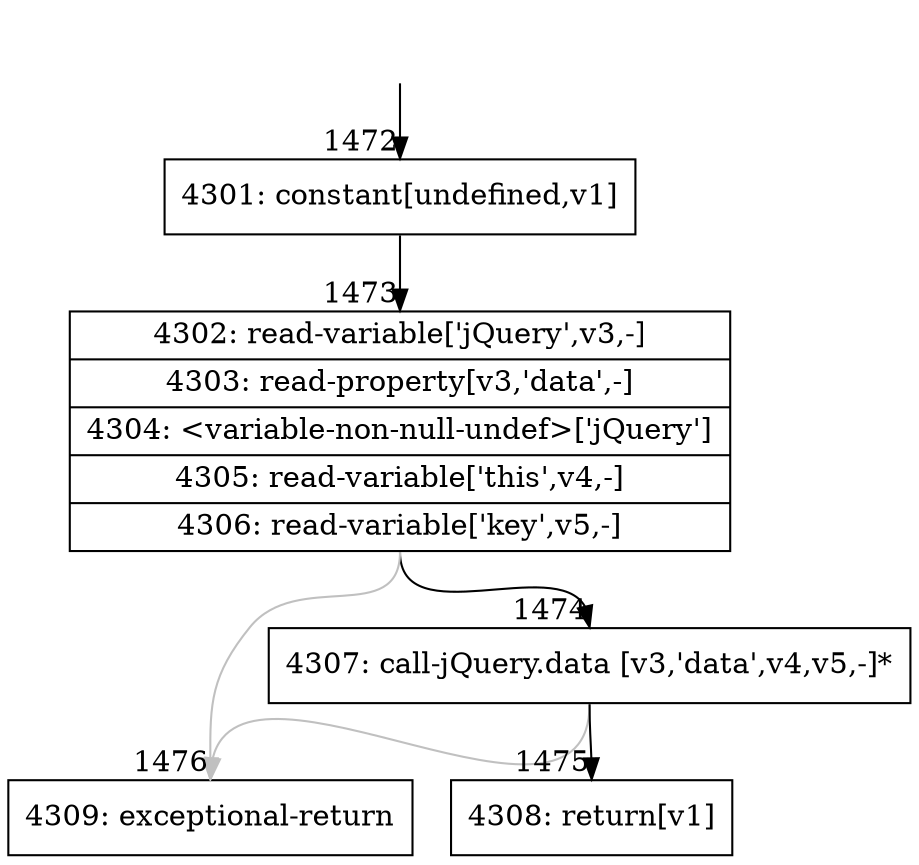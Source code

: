 digraph {
rankdir="TD"
BB_entry101[shape=none,label=""];
BB_entry101 -> BB1472 [tailport=s, headport=n, headlabel="    1472"]
BB1472 [shape=record label="{4301: constant[undefined,v1]}" ] 
BB1472 -> BB1473 [tailport=s, headport=n, headlabel="      1473"]
BB1473 [shape=record label="{4302: read-variable['jQuery',v3,-]|4303: read-property[v3,'data',-]|4304: \<variable-non-null-undef\>['jQuery']|4305: read-variable['this',v4,-]|4306: read-variable['key',v5,-]}" ] 
BB1473 -> BB1474 [tailport=s, headport=n, headlabel="      1474"]
BB1473 -> BB1476 [tailport=s, headport=n, color=gray, headlabel="      1476"]
BB1474 [shape=record label="{4307: call-jQuery.data [v3,'data',v4,v5,-]*}" ] 
BB1474 -> BB1475 [tailport=s, headport=n, headlabel="      1475"]
BB1474 -> BB1476 [tailport=s, headport=n, color=gray]
BB1475 [shape=record label="{4308: return[v1]}" ] 
BB1476 [shape=record label="{4309: exceptional-return}" ] 
//#$~ 1817
}
